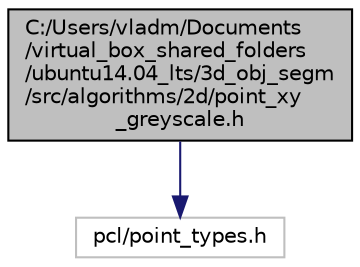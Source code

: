 digraph "C:/Users/vladm/Documents/virtual_box_shared_folders/ubuntu14.04_lts/3d_obj_segm/src/algorithms/2d/point_xy_greyscale.h"
{
  edge [fontname="Helvetica",fontsize="10",labelfontname="Helvetica",labelfontsize="10"];
  node [fontname="Helvetica",fontsize="10",shape=record];
  Node1 [label="C:/Users/vladm/Documents\l/virtual_box_shared_folders\l/ubuntu14.04_lts/3d_obj_segm\l/src/algorithms/2d/point_xy\l_greyscale.h",height=0.2,width=0.4,color="black", fillcolor="grey75", style="filled", fontcolor="black"];
  Node1 -> Node2 [color="midnightblue",fontsize="10",style="solid",fontname="Helvetica"];
  Node2 [label="pcl/point_types.h",height=0.2,width=0.4,color="grey75", fillcolor="white", style="filled"];
}
